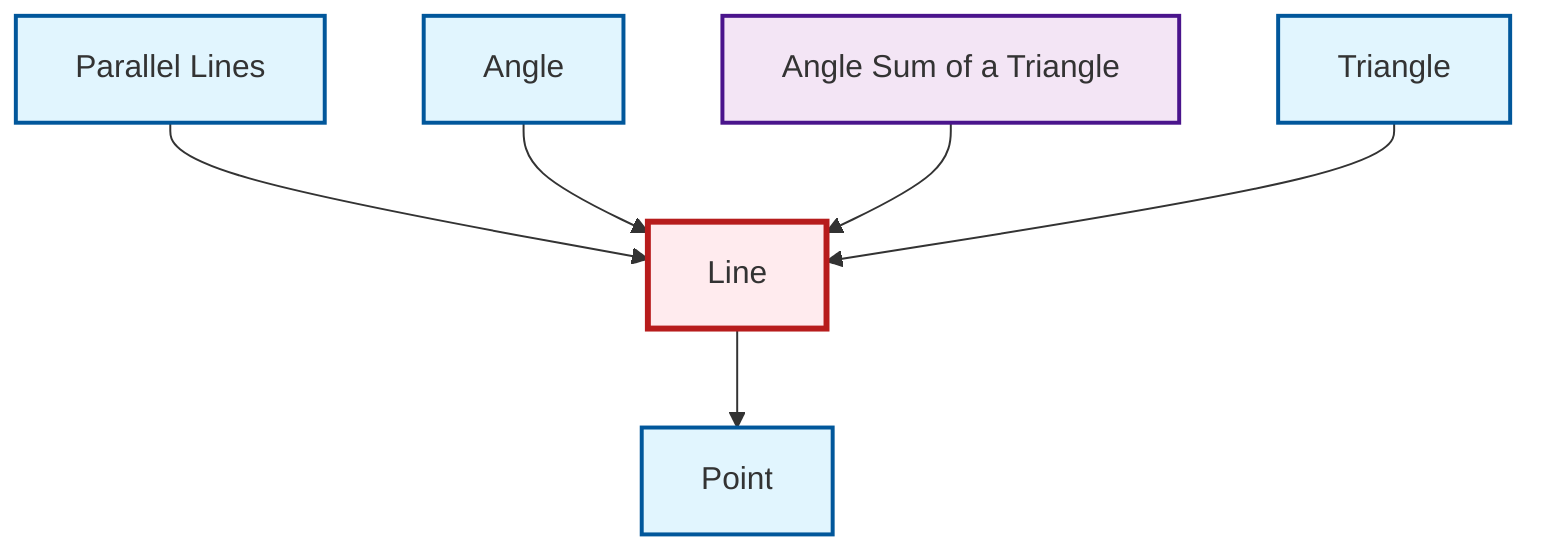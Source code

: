 graph TD
    classDef definition fill:#e1f5fe,stroke:#01579b,stroke-width:2px
    classDef theorem fill:#f3e5f5,stroke:#4a148c,stroke-width:2px
    classDef axiom fill:#fff3e0,stroke:#e65100,stroke-width:2px
    classDef example fill:#e8f5e9,stroke:#1b5e20,stroke-width:2px
    classDef current fill:#ffebee,stroke:#b71c1c,stroke-width:3px
    thm-angle-sum-triangle["Angle Sum of a Triangle"]:::theorem
    def-angle["Angle"]:::definition
    def-line["Line"]:::definition
    def-point["Point"]:::definition
    def-triangle["Triangle"]:::definition
    def-parallel["Parallel Lines"]:::definition
    def-parallel --> def-line
    def-angle --> def-line
    thm-angle-sum-triangle --> def-line
    def-triangle --> def-line
    def-line --> def-point
    class def-line current